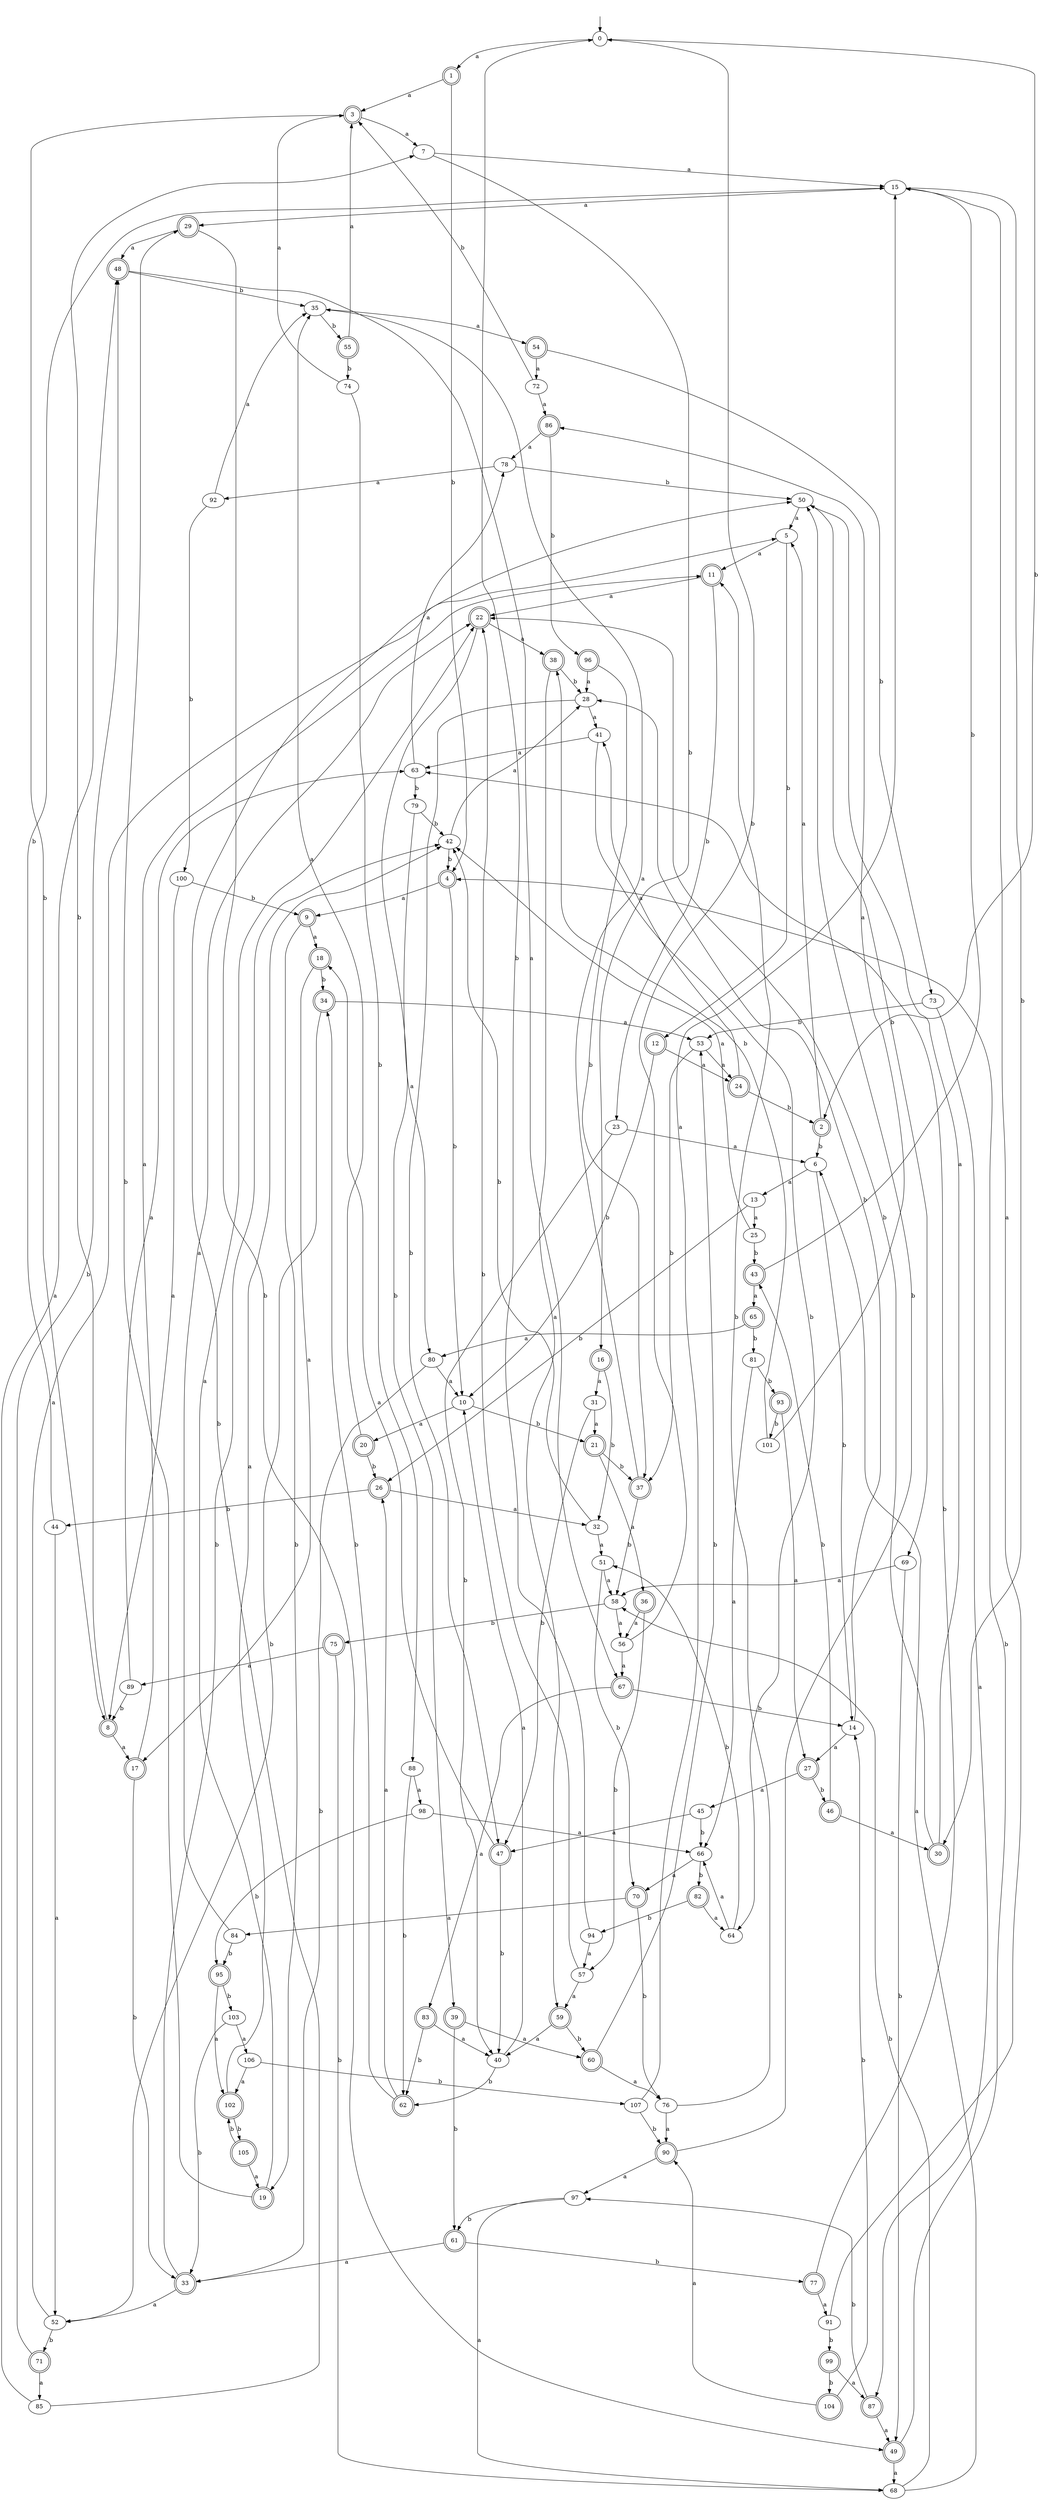 digraph RandomDFA {
  __start0 [label="", shape=none];
  __start0 -> 0 [label=""];
  0 [shape=circle]
  0 -> 1 [label="a"]
  0 -> 2 [label="b"]
  1 [shape=doublecircle]
  1 -> 3 [label="a"]
  1 -> 4 [label="b"]
  2 [shape=doublecircle]
  2 -> 5 [label="a"]
  2 -> 6 [label="b"]
  3 [shape=doublecircle]
  3 -> 7 [label="a"]
  3 -> 8 [label="b"]
  4 [shape=doublecircle]
  4 -> 9 [label="a"]
  4 -> 10 [label="b"]
  5
  5 -> 11 [label="a"]
  5 -> 12 [label="b"]
  6
  6 -> 13 [label="a"]
  6 -> 14 [label="b"]
  7
  7 -> 15 [label="a"]
  7 -> 16 [label="b"]
  8 [shape=doublecircle]
  8 -> 17 [label="a"]
  8 -> 7 [label="b"]
  9 [shape=doublecircle]
  9 -> 18 [label="a"]
  9 -> 19 [label="b"]
  10
  10 -> 20 [label="a"]
  10 -> 21 [label="b"]
  11 [shape=doublecircle]
  11 -> 22 [label="a"]
  11 -> 23 [label="b"]
  12 [shape=doublecircle]
  12 -> 24 [label="a"]
  12 -> 10 [label="b"]
  13
  13 -> 25 [label="a"]
  13 -> 26 [label="b"]
  14
  14 -> 27 [label="a"]
  14 -> 28 [label="b"]
  15
  15 -> 29 [label="a"]
  15 -> 30 [label="b"]
  16 [shape=doublecircle]
  16 -> 31 [label="a"]
  16 -> 32 [label="b"]
  17 [shape=doublecircle]
  17 -> 11 [label="a"]
  17 -> 33 [label="b"]
  18 [shape=doublecircle]
  18 -> 17 [label="a"]
  18 -> 34 [label="b"]
  19 [shape=doublecircle]
  19 -> 22 [label="a"]
  19 -> 29 [label="b"]
  20 [shape=doublecircle]
  20 -> 35 [label="a"]
  20 -> 26 [label="b"]
  21 [shape=doublecircle]
  21 -> 36 [label="a"]
  21 -> 37 [label="b"]
  22 [shape=doublecircle]
  22 -> 38 [label="a"]
  22 -> 39 [label="b"]
  23
  23 -> 6 [label="a"]
  23 -> 40 [label="b"]
  24 [shape=doublecircle]
  24 -> 41 [label="a"]
  24 -> 2 [label="b"]
  25
  25 -> 42 [label="a"]
  25 -> 43 [label="b"]
  26 [shape=doublecircle]
  26 -> 32 [label="a"]
  26 -> 44 [label="b"]
  27 [shape=doublecircle]
  27 -> 45 [label="a"]
  27 -> 46 [label="b"]
  28
  28 -> 41 [label="a"]
  28 -> 47 [label="b"]
  29 [shape=doublecircle]
  29 -> 48 [label="a"]
  29 -> 49 [label="b"]
  30 [shape=doublecircle]
  30 -> 50 [label="a"]
  30 -> 22 [label="b"]
  31
  31 -> 21 [label="a"]
  31 -> 47 [label="b"]
  32
  32 -> 51 [label="a"]
  32 -> 42 [label="b"]
  33 [shape=doublecircle]
  33 -> 52 [label="a"]
  33 -> 42 [label="b"]
  34 [shape=doublecircle]
  34 -> 53 [label="a"]
  34 -> 52 [label="b"]
  35
  35 -> 54 [label="a"]
  35 -> 55 [label="b"]
  36 [shape=doublecircle]
  36 -> 56 [label="a"]
  36 -> 57 [label="b"]
  37 [shape=doublecircle]
  37 -> 35 [label="a"]
  37 -> 58 [label="b"]
  38 [shape=doublecircle]
  38 -> 59 [label="a"]
  38 -> 28 [label="b"]
  39 [shape=doublecircle]
  39 -> 60 [label="a"]
  39 -> 61 [label="b"]
  40
  40 -> 10 [label="a"]
  40 -> 62 [label="b"]
  41
  41 -> 63 [label="a"]
  41 -> 64 [label="b"]
  42
  42 -> 28 [label="a"]
  42 -> 4 [label="b"]
  43 [shape=doublecircle]
  43 -> 65 [label="a"]
  43 -> 15 [label="b"]
  44
  44 -> 52 [label="a"]
  44 -> 15 [label="b"]
  45
  45 -> 47 [label="a"]
  45 -> 66 [label="b"]
  46 [shape=doublecircle]
  46 -> 30 [label="a"]
  46 -> 43 [label="b"]
  47 [shape=doublecircle]
  47 -> 18 [label="a"]
  47 -> 40 [label="b"]
  48 [shape=doublecircle]
  48 -> 67 [label="a"]
  48 -> 35 [label="b"]
  49 [shape=doublecircle]
  49 -> 68 [label="a"]
  49 -> 4 [label="b"]
  50
  50 -> 5 [label="a"]
  50 -> 69 [label="b"]
  51
  51 -> 58 [label="a"]
  51 -> 70 [label="b"]
  52
  52 -> 5 [label="a"]
  52 -> 71 [label="b"]
  53
  53 -> 24 [label="a"]
  53 -> 37 [label="b"]
  54 [shape=doublecircle]
  54 -> 72 [label="a"]
  54 -> 73 [label="b"]
  55 [shape=doublecircle]
  55 -> 3 [label="a"]
  55 -> 74 [label="b"]
  56
  56 -> 67 [label="a"]
  56 -> 0 [label="b"]
  57
  57 -> 59 [label="a"]
  57 -> 22 [label="b"]
  58
  58 -> 56 [label="a"]
  58 -> 75 [label="b"]
  59 [shape=doublecircle]
  59 -> 40 [label="a"]
  59 -> 60 [label="b"]
  60 [shape=doublecircle]
  60 -> 76 [label="a"]
  60 -> 53 [label="b"]
  61 [shape=doublecircle]
  61 -> 33 [label="a"]
  61 -> 77 [label="b"]
  62 [shape=doublecircle]
  62 -> 26 [label="a"]
  62 -> 34 [label="b"]
  63
  63 -> 78 [label="a"]
  63 -> 79 [label="b"]
  64
  64 -> 66 [label="a"]
  64 -> 51 [label="b"]
  65 [shape=doublecircle]
  65 -> 80 [label="a"]
  65 -> 81 [label="b"]
  66
  66 -> 70 [label="a"]
  66 -> 82 [label="b"]
  67 [shape=doublecircle]
  67 -> 83 [label="a"]
  67 -> 14 [label="b"]
  68
  68 -> 6 [label="a"]
  68 -> 58 [label="b"]
  69
  69 -> 58 [label="a"]
  69 -> 49 [label="b"]
  70 [shape=doublecircle]
  70 -> 84 [label="a"]
  70 -> 76 [label="b"]
  71 [shape=doublecircle]
  71 -> 85 [label="a"]
  71 -> 48 [label="b"]
  72
  72 -> 86 [label="a"]
  72 -> 3 [label="b"]
  73
  73 -> 87 [label="a"]
  73 -> 53 [label="b"]
  74
  74 -> 3 [label="a"]
  74 -> 88 [label="b"]
  75 [shape=doublecircle]
  75 -> 89 [label="a"]
  75 -> 68 [label="b"]
  76
  76 -> 90 [label="a"]
  76 -> 11 [label="b"]
  77 [shape=doublecircle]
  77 -> 91 [label="a"]
  77 -> 63 [label="b"]
  78
  78 -> 92 [label="a"]
  78 -> 50 [label="b"]
  79
  79 -> 80 [label="a"]
  79 -> 42 [label="b"]
  80
  80 -> 10 [label="a"]
  80 -> 33 [label="b"]
  81
  81 -> 66 [label="a"]
  81 -> 93 [label="b"]
  82 [shape=doublecircle]
  82 -> 64 [label="a"]
  82 -> 94 [label="b"]
  83 [shape=doublecircle]
  83 -> 40 [label="a"]
  83 -> 62 [label="b"]
  84
  84 -> 22 [label="a"]
  84 -> 95 [label="b"]
  85
  85 -> 48 [label="a"]
  85 -> 50 [label="b"]
  86 [shape=doublecircle]
  86 -> 78 [label="a"]
  86 -> 96 [label="b"]
  87 [shape=doublecircle]
  87 -> 49 [label="a"]
  87 -> 97 [label="b"]
  88
  88 -> 98 [label="a"]
  88 -> 62 [label="b"]
  89
  89 -> 63 [label="a"]
  89 -> 8 [label="b"]
  90 [shape=doublecircle]
  90 -> 97 [label="a"]
  90 -> 50 [label="b"]
  91
  91 -> 15 [label="a"]
  91 -> 99 [label="b"]
  92
  92 -> 35 [label="a"]
  92 -> 100 [label="b"]
  93 [shape=doublecircle]
  93 -> 27 [label="a"]
  93 -> 101 [label="b"]
  94
  94 -> 57 [label="a"]
  94 -> 0 [label="b"]
  95 [shape=doublecircle]
  95 -> 102 [label="a"]
  95 -> 103 [label="b"]
  96 [shape=doublecircle]
  96 -> 28 [label="a"]
  96 -> 37 [label="b"]
  97
  97 -> 68 [label="a"]
  97 -> 61 [label="b"]
  98
  98 -> 66 [label="a"]
  98 -> 95 [label="b"]
  99 [shape=doublecircle]
  99 -> 87 [label="a"]
  99 -> 104 [label="b"]
  100
  100 -> 8 [label="a"]
  100 -> 9 [label="b"]
  101
  101 -> 86 [label="a"]
  101 -> 38 [label="b"]
  102 [shape=doublecircle]
  102 -> 42 [label="a"]
  102 -> 105 [label="b"]
  103
  103 -> 106 [label="a"]
  103 -> 33 [label="b"]
  104 [shape=doublecircle]
  104 -> 90 [label="a"]
  104 -> 14 [label="b"]
  105 [shape=doublecircle]
  105 -> 19 [label="a"]
  105 -> 102 [label="b"]
  106
  106 -> 102 [label="a"]
  106 -> 107 [label="b"]
  107
  107 -> 15 [label="a"]
  107 -> 90 [label="b"]
}
